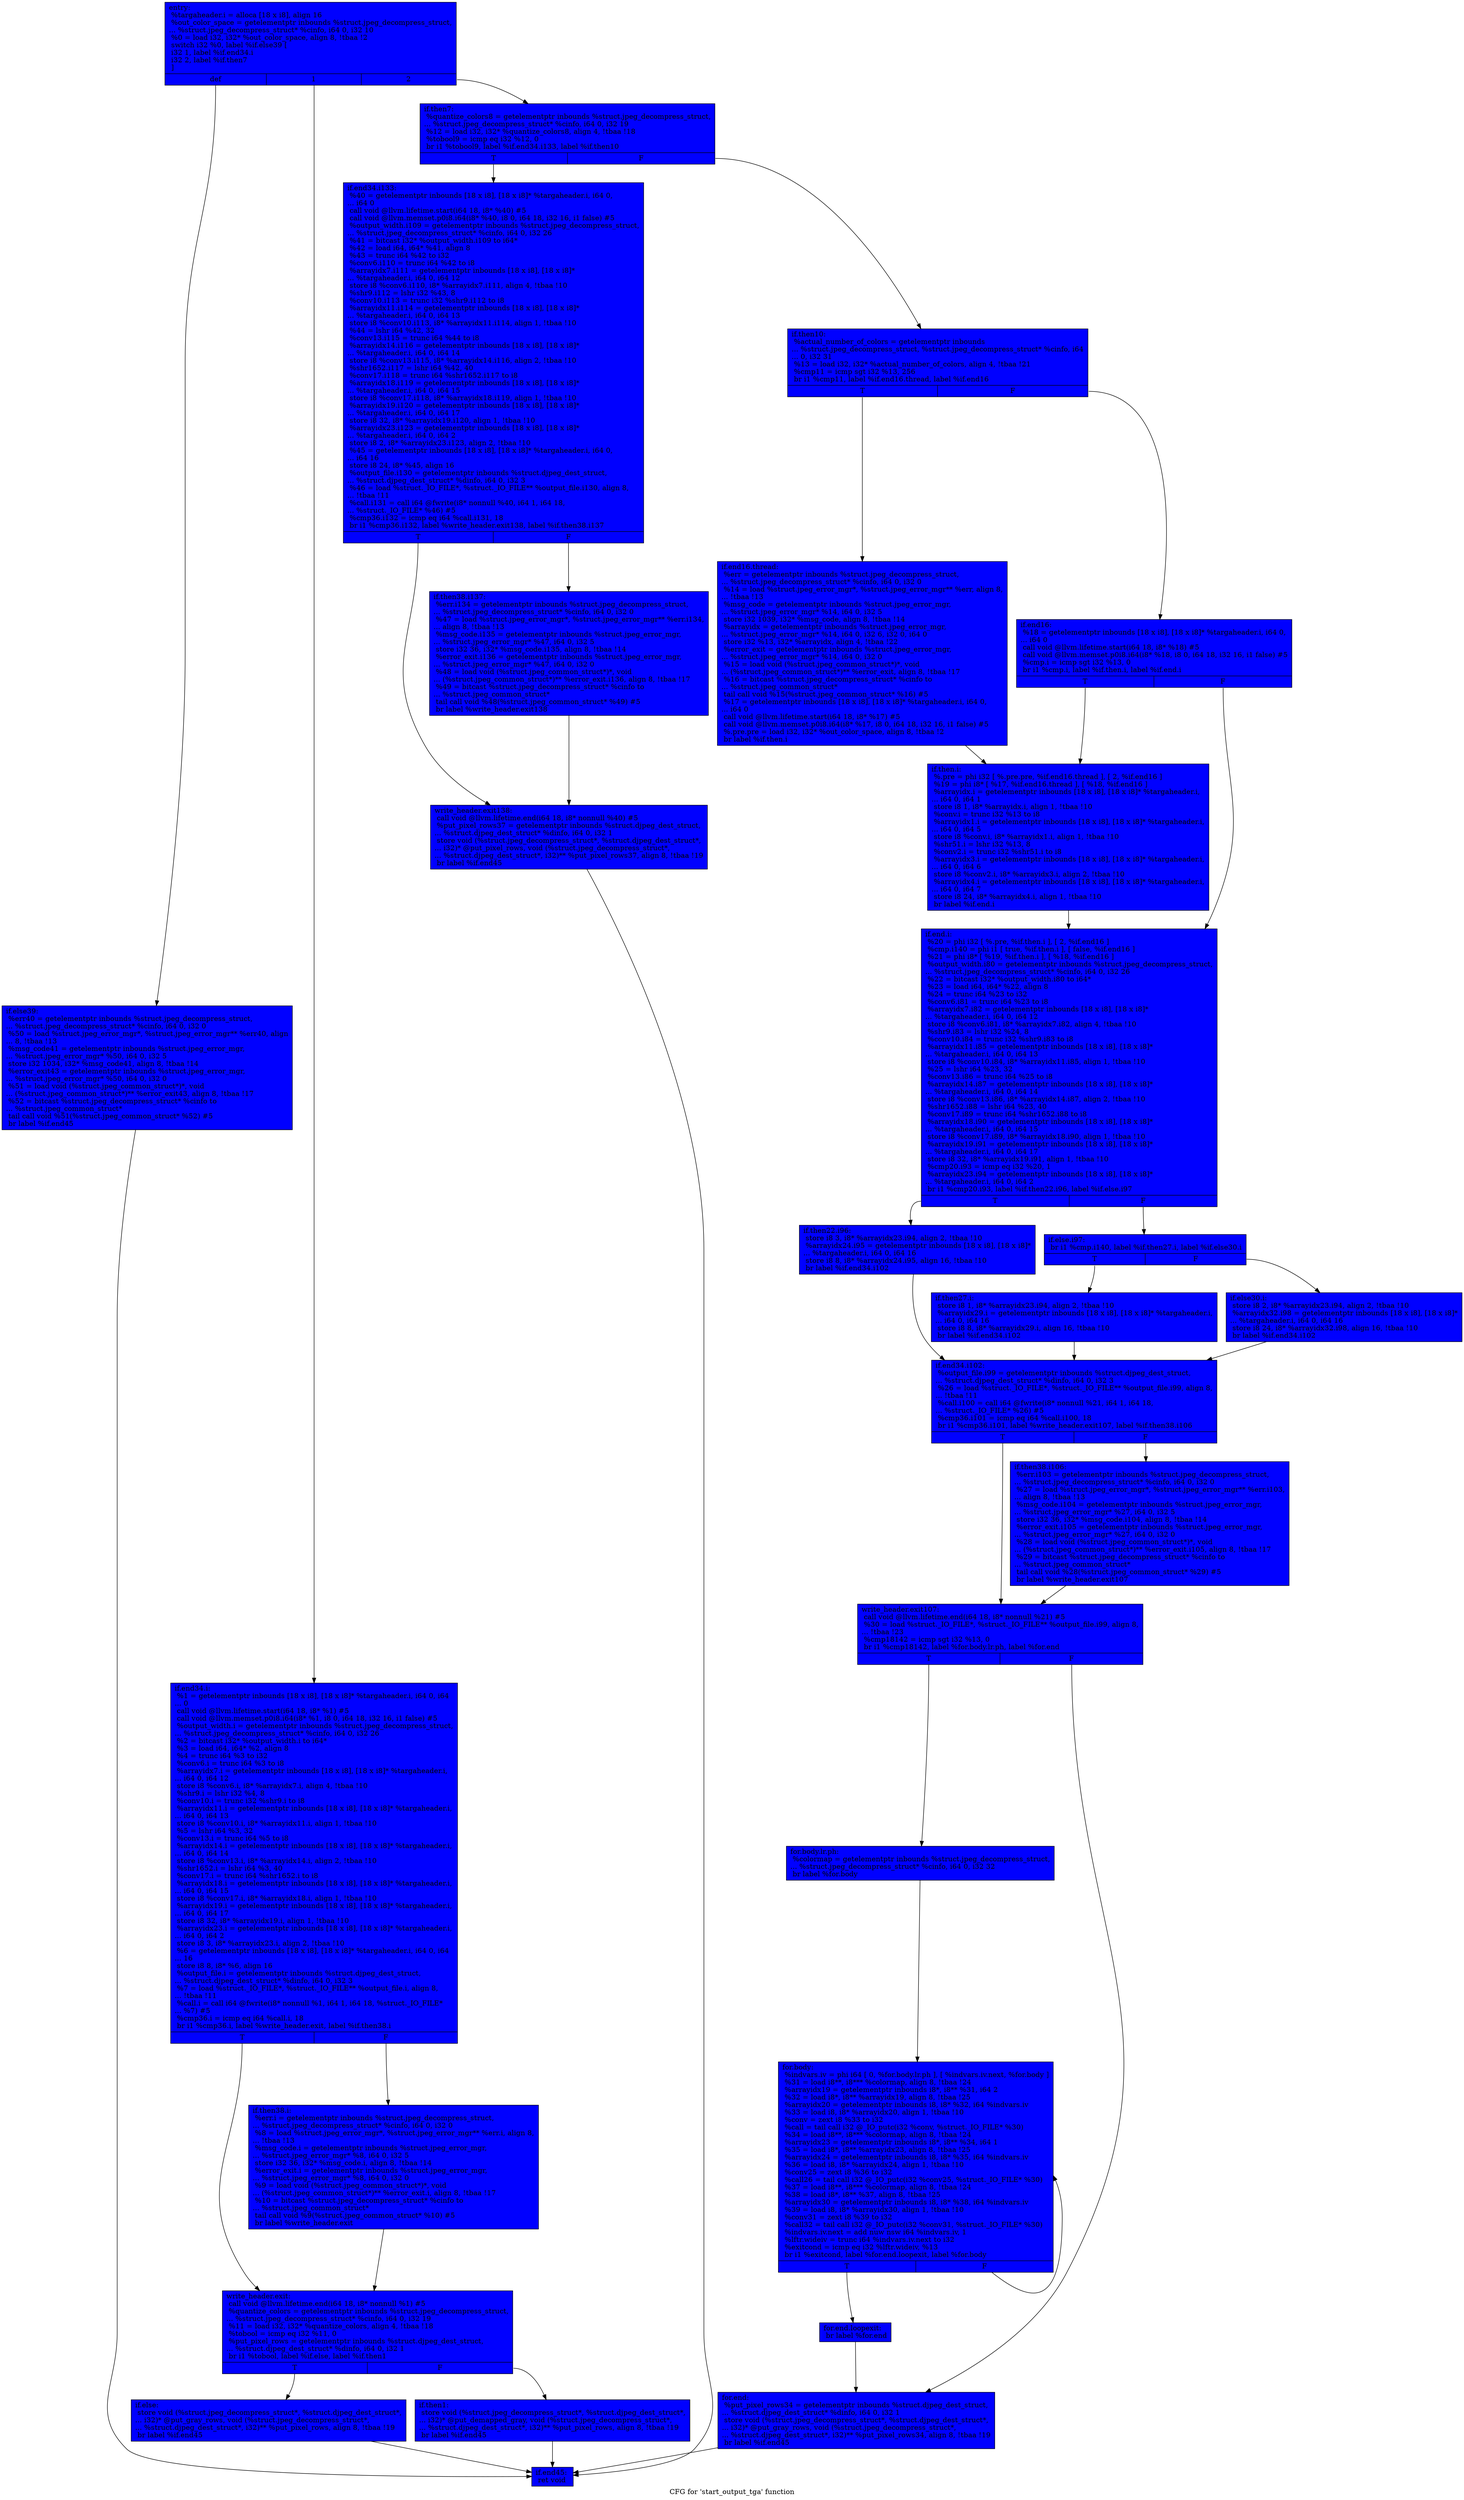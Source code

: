 digraph "CFG for 'start_output_tga' function" {
	label="CFG for 'start_output_tga' function";

	Node0x60085c0 [shape=record, style = filled, fillcolor = blue, label="{entry:\l  %targaheader.i = alloca [18 x i8], align 16\l  %out_color_space = getelementptr inbounds %struct.jpeg_decompress_struct,\l... %struct.jpeg_decompress_struct* %cinfo, i64 0, i32 10\l  %0 = load i32, i32* %out_color_space, align 8, !tbaa !2\l  switch i32 %0, label %if.else39 [\l    i32 1, label %if.end34.i\l    i32 2, label %if.then7\l  ]\l|{<s0>def|<s1>1|<s2>2}}"];
	Node0x60085c0:s0 -> Node0x6008890;
	Node0x60085c0:s1 -> Node0x6008970;
	Node0x60085c0:s2 -> Node0x6008a50;
	Node0x6008970 [shape=record, style = filled, fillcolor = blue, label="{if.end34.i:                                       \l  %1 = getelementptr inbounds [18 x i8], [18 x i8]* %targaheader.i, i64 0, i64\l... 0\l  call void @llvm.lifetime.start(i64 18, i8* %1) #5\l  call void @llvm.memset.p0i8.i64(i8* %1, i8 0, i64 18, i32 16, i1 false) #5\l  %output_width.i = getelementptr inbounds %struct.jpeg_decompress_struct,\l... %struct.jpeg_decompress_struct* %cinfo, i64 0, i32 26\l  %2 = bitcast i32* %output_width.i to i64*\l  %3 = load i64, i64* %2, align 8\l  %4 = trunc i64 %3 to i32\l  %conv6.i = trunc i64 %3 to i8\l  %arrayidx7.i = getelementptr inbounds [18 x i8], [18 x i8]* %targaheader.i,\l... i64 0, i64 12\l  store i8 %conv6.i, i8* %arrayidx7.i, align 4, !tbaa !10\l  %shr9.i = lshr i32 %4, 8\l  %conv10.i = trunc i32 %shr9.i to i8\l  %arrayidx11.i = getelementptr inbounds [18 x i8], [18 x i8]* %targaheader.i,\l... i64 0, i64 13\l  store i8 %conv10.i, i8* %arrayidx11.i, align 1, !tbaa !10\l  %5 = lshr i64 %3, 32\l  %conv13.i = trunc i64 %5 to i8\l  %arrayidx14.i = getelementptr inbounds [18 x i8], [18 x i8]* %targaheader.i,\l... i64 0, i64 14\l  store i8 %conv13.i, i8* %arrayidx14.i, align 2, !tbaa !10\l  %shr1652.i = lshr i64 %3, 40\l  %conv17.i = trunc i64 %shr1652.i to i8\l  %arrayidx18.i = getelementptr inbounds [18 x i8], [18 x i8]* %targaheader.i,\l... i64 0, i64 15\l  store i8 %conv17.i, i8* %arrayidx18.i, align 1, !tbaa !10\l  %arrayidx19.i = getelementptr inbounds [18 x i8], [18 x i8]* %targaheader.i,\l... i64 0, i64 17\l  store i8 32, i8* %arrayidx19.i, align 1, !tbaa !10\l  %arrayidx23.i = getelementptr inbounds [18 x i8], [18 x i8]* %targaheader.i,\l... i64 0, i64 2\l  store i8 3, i8* %arrayidx23.i, align 2, !tbaa !10\l  %6 = getelementptr inbounds [18 x i8], [18 x i8]* %targaheader.i, i64 0, i64\l... 16\l  store i8 8, i8* %6, align 16\l  %output_file.i = getelementptr inbounds %struct.djpeg_dest_struct,\l... %struct.djpeg_dest_struct* %dinfo, i64 0, i32 3\l  %7 = load %struct._IO_FILE*, %struct._IO_FILE** %output_file.i, align 8,\l... !tbaa !11\l  %call.i = call i64 @fwrite(i8* nonnull %1, i64 1, i64 18, %struct._IO_FILE*\l... %7) #5\l  %cmp36.i = icmp eq i64 %call.i, 18\l  br i1 %cmp36.i, label %write_header.exit, label %if.then38.i\l|{<s0>T|<s1>F}}"];
	Node0x6008970:s0 -> Node0x6002880;
	Node0x6008970:s1 -> Node0x6002980;
	Node0x6002980 [shape=record, style = filled, fillcolor = blue, label="{if.then38.i:                                      \l  %err.i = getelementptr inbounds %struct.jpeg_decompress_struct,\l... %struct.jpeg_decompress_struct* %cinfo, i64 0, i32 0\l  %8 = load %struct.jpeg_error_mgr*, %struct.jpeg_error_mgr** %err.i, align 8,\l... !tbaa !13\l  %msg_code.i = getelementptr inbounds %struct.jpeg_error_mgr,\l... %struct.jpeg_error_mgr* %8, i64 0, i32 5\l  store i32 36, i32* %msg_code.i, align 8, !tbaa !14\l  %error_exit.i = getelementptr inbounds %struct.jpeg_error_mgr,\l... %struct.jpeg_error_mgr* %8, i64 0, i32 0\l  %9 = load void (%struct.jpeg_common_struct*)*, void\l... (%struct.jpeg_common_struct*)** %error_exit.i, align 8, !tbaa !17\l  %10 = bitcast %struct.jpeg_decompress_struct* %cinfo to\l... %struct.jpeg_common_struct*\l  tail call void %9(%struct.jpeg_common_struct* %10) #5\l  br label %write_header.exit\l}"];
	Node0x6002980 -> Node0x6002880;
	Node0x6002880 [shape=record, style = filled, fillcolor = blue, label="{write_header.exit:                                \l  call void @llvm.lifetime.end(i64 18, i8* nonnull %1) #5\l  %quantize_colors = getelementptr inbounds %struct.jpeg_decompress_struct,\l... %struct.jpeg_decompress_struct* %cinfo, i64 0, i32 19\l  %11 = load i32, i32* %quantize_colors, align 4, !tbaa !18\l  %tobool = icmp eq i32 %11, 0\l  %put_pixel_rows = getelementptr inbounds %struct.djpeg_dest_struct,\l... %struct.djpeg_dest_struct* %dinfo, i64 0, i32 1\l  br i1 %tobool, label %if.else, label %if.then1\l|{<s0>T|<s1>F}}"];
	Node0x6002880:s0 -> Node0x600cab0;
	Node0x6002880:s1 -> Node0x600cb80;
	Node0x600cb80 [shape=record, style = filled, fillcolor = blue, label="{if.then1:                                         \l  store void (%struct.jpeg_decompress_struct*, %struct.djpeg_dest_struct*,\l... i32)* @put_demapped_gray, void (%struct.jpeg_decompress_struct*,\l... %struct.djpeg_dest_struct*, i32)** %put_pixel_rows, align 8, !tbaa !19\l  br label %if.end45\l}"];
	Node0x600cb80 -> Node0x600cfe0;
	Node0x600cab0 [shape=record, style = filled, fillcolor = blue, label="{if.else:                                          \l  store void (%struct.jpeg_decompress_struct*, %struct.djpeg_dest_struct*,\l... i32)* @put_gray_rows, void (%struct.jpeg_decompress_struct*,\l... %struct.djpeg_dest_struct*, i32)** %put_pixel_rows, align 8, !tbaa !19\l  br label %if.end45\l}"];
	Node0x600cab0 -> Node0x600cfe0;
	Node0x6008a50 [shape=record, style = filled, fillcolor = blue, label="{if.then7:                                         \l  %quantize_colors8 = getelementptr inbounds %struct.jpeg_decompress_struct,\l... %struct.jpeg_decompress_struct* %cinfo, i64 0, i32 19\l  %12 = load i32, i32* %quantize_colors8, align 4, !tbaa !18\l  %tobool9 = icmp eq i32 %12, 0\l  br i1 %tobool9, label %if.end34.i133, label %if.then10\l|{<s0>T|<s1>F}}"];
	Node0x6008a50:s0 -> Node0x600e050;
	Node0x6008a50:s1 -> Node0x600e130;
	Node0x600e130 [shape=record, style = filled, fillcolor = blue, label="{if.then10:                                        \l  %actual_number_of_colors = getelementptr inbounds\l... %struct.jpeg_decompress_struct, %struct.jpeg_decompress_struct* %cinfo, i64\l... 0, i32 31\l  %13 = load i32, i32* %actual_number_of_colors, align 4, !tbaa !21\l  %cmp11 = icmp sgt i32 %13, 256\l  br i1 %cmp11, label %if.end16.thread, label %if.end16\l|{<s0>T|<s1>F}}"];
	Node0x600e130:s0 -> Node0x600e5f0;
	Node0x600e130:s1 -> Node0x600e6a0;
	Node0x600e5f0 [shape=record, style = filled, fillcolor = blue, label="{if.end16.thread:                                  \l  %err = getelementptr inbounds %struct.jpeg_decompress_struct,\l... %struct.jpeg_decompress_struct* %cinfo, i64 0, i32 0\l  %14 = load %struct.jpeg_error_mgr*, %struct.jpeg_error_mgr** %err, align 8,\l... !tbaa !13\l  %msg_code = getelementptr inbounds %struct.jpeg_error_mgr,\l... %struct.jpeg_error_mgr* %14, i64 0, i32 5\l  store i32 1039, i32* %msg_code, align 8, !tbaa !14\l  %arrayidx = getelementptr inbounds %struct.jpeg_error_mgr,\l... %struct.jpeg_error_mgr* %14, i64 0, i32 6, i32 0, i64 0\l  store i32 %13, i32* %arrayidx, align 4, !tbaa !22\l  %error_exit = getelementptr inbounds %struct.jpeg_error_mgr,\l... %struct.jpeg_error_mgr* %14, i64 0, i32 0\l  %15 = load void (%struct.jpeg_common_struct*)*, void\l... (%struct.jpeg_common_struct*)** %error_exit, align 8, !tbaa !17\l  %16 = bitcast %struct.jpeg_decompress_struct* %cinfo to\l... %struct.jpeg_common_struct*\l  tail call void %15(%struct.jpeg_common_struct* %16) #5\l  %17 = getelementptr inbounds [18 x i8], [18 x i8]* %targaheader.i, i64 0,\l... i64 0\l  call void @llvm.lifetime.start(i64 18, i8* %17) #5\l  call void @llvm.memset.p0i8.i64(i8* %17, i8 0, i64 18, i32 16, i1 false) #5\l  %.pre.pre = load i32, i32* %out_color_space, align 8, !tbaa !2\l  br label %if.then.i\l}"];
	Node0x600e5f0 -> Node0x6010320;
	Node0x600e6a0 [shape=record, style = filled, fillcolor = blue, label="{if.end16:                                         \l  %18 = getelementptr inbounds [18 x i8], [18 x i8]* %targaheader.i, i64 0,\l... i64 0\l  call void @llvm.lifetime.start(i64 18, i8* %18) #5\l  call void @llvm.memset.p0i8.i64(i8* %18, i8 0, i64 18, i32 16, i1 false) #5\l  %cmp.i = icmp sgt i32 %13, 0\l  br i1 %cmp.i, label %if.then.i, label %if.end.i\l|{<s0>T|<s1>F}}"];
	Node0x600e6a0:s0 -> Node0x6010320;
	Node0x600e6a0:s1 -> Node0x6011490;
	Node0x6010320 [shape=record, style = filled, fillcolor = blue, label="{if.then.i:                                        \l  %.pre = phi i32 [ %.pre.pre, %if.end16.thread ], [ 2, %if.end16 ]\l  %19 = phi i8* [ %17, %if.end16.thread ], [ %18, %if.end16 ]\l  %arrayidx.i = getelementptr inbounds [18 x i8], [18 x i8]* %targaheader.i,\l... i64 0, i64 1\l  store i8 1, i8* %arrayidx.i, align 1, !tbaa !10\l  %conv.i = trunc i32 %13 to i8\l  %arrayidx1.i = getelementptr inbounds [18 x i8], [18 x i8]* %targaheader.i,\l... i64 0, i64 5\l  store i8 %conv.i, i8* %arrayidx1.i, align 1, !tbaa !10\l  %shr51.i = lshr i32 %13, 8\l  %conv2.i = trunc i32 %shr51.i to i8\l  %arrayidx3.i = getelementptr inbounds [18 x i8], [18 x i8]* %targaheader.i,\l... i64 0, i64 6\l  store i8 %conv2.i, i8* %arrayidx3.i, align 2, !tbaa !10\l  %arrayidx4.i = getelementptr inbounds [18 x i8], [18 x i8]* %targaheader.i,\l... i64 0, i64 7\l  store i8 24, i8* %arrayidx4.i, align 1, !tbaa !10\l  br label %if.end.i\l}"];
	Node0x6010320 -> Node0x6011490;
	Node0x6011490 [shape=record, style = filled, fillcolor = blue, label="{if.end.i:                                         \l  %20 = phi i32 [ %.pre, %if.then.i ], [ 2, %if.end16 ]\l  %cmp.i140 = phi i1 [ true, %if.then.i ], [ false, %if.end16 ]\l  %21 = phi i8* [ %19, %if.then.i ], [ %18, %if.end16 ]\l  %output_width.i80 = getelementptr inbounds %struct.jpeg_decompress_struct,\l... %struct.jpeg_decompress_struct* %cinfo, i64 0, i32 26\l  %22 = bitcast i32* %output_width.i80 to i64*\l  %23 = load i64, i64* %22, align 8\l  %24 = trunc i64 %23 to i32\l  %conv6.i81 = trunc i64 %23 to i8\l  %arrayidx7.i82 = getelementptr inbounds [18 x i8], [18 x i8]*\l... %targaheader.i, i64 0, i64 12\l  store i8 %conv6.i81, i8* %arrayidx7.i82, align 4, !tbaa !10\l  %shr9.i83 = lshr i32 %24, 8\l  %conv10.i84 = trunc i32 %shr9.i83 to i8\l  %arrayidx11.i85 = getelementptr inbounds [18 x i8], [18 x i8]*\l... %targaheader.i, i64 0, i64 13\l  store i8 %conv10.i84, i8* %arrayidx11.i85, align 1, !tbaa !10\l  %25 = lshr i64 %23, 32\l  %conv13.i86 = trunc i64 %25 to i8\l  %arrayidx14.i87 = getelementptr inbounds [18 x i8], [18 x i8]*\l... %targaheader.i, i64 0, i64 14\l  store i8 %conv13.i86, i8* %arrayidx14.i87, align 2, !tbaa !10\l  %shr1652.i88 = lshr i64 %23, 40\l  %conv17.i89 = trunc i64 %shr1652.i88 to i8\l  %arrayidx18.i90 = getelementptr inbounds [18 x i8], [18 x i8]*\l... %targaheader.i, i64 0, i64 15\l  store i8 %conv17.i89, i8* %arrayidx18.i90, align 1, !tbaa !10\l  %arrayidx19.i91 = getelementptr inbounds [18 x i8], [18 x i8]*\l... %targaheader.i, i64 0, i64 17\l  store i8 32, i8* %arrayidx19.i91, align 1, !tbaa !10\l  %cmp20.i93 = icmp eq i32 %20, 1\l  %arrayidx23.i94 = getelementptr inbounds [18 x i8], [18 x i8]*\l... %targaheader.i, i64 0, i64 2\l  br i1 %cmp20.i93, label %if.then22.i96, label %if.else.i97\l|{<s0>T|<s1>F}}"];
	Node0x6011490:s0 -> Node0x600b6e0;
	Node0x6011490:s1 -> Node0x600b7c0;
	Node0x600b6e0 [shape=record, style = filled, fillcolor = blue, label="{if.then22.i96:                                    \l  store i8 3, i8* %arrayidx23.i94, align 2, !tbaa !10\l  %arrayidx24.i95 = getelementptr inbounds [18 x i8], [18 x i8]*\l... %targaheader.i, i64 0, i64 16\l  store i8 8, i8* %arrayidx24.i95, align 16, !tbaa !10\l  br label %if.end34.i102\l}"];
	Node0x600b6e0 -> Node0x6013b10;
	Node0x600b7c0 [shape=record, style = filled, fillcolor = blue, label="{if.else.i97:                                      \l  br i1 %cmp.i140, label %if.then27.i, label %if.else30.i\l|{<s0>T|<s1>F}}"];
	Node0x600b7c0:s0 -> Node0x6013bf0;
	Node0x600b7c0:s1 -> Node0x6013c70;
	Node0x6013bf0 [shape=record, style = filled, fillcolor = blue, label="{if.then27.i:                                      \l  store i8 1, i8* %arrayidx23.i94, align 2, !tbaa !10\l  %arrayidx29.i = getelementptr inbounds [18 x i8], [18 x i8]* %targaheader.i,\l... i64 0, i64 16\l  store i8 8, i8* %arrayidx29.i, align 16, !tbaa !10\l  br label %if.end34.i102\l}"];
	Node0x6013bf0 -> Node0x6013b10;
	Node0x6013c70 [shape=record, style = filled, fillcolor = blue, label="{if.else30.i:                                      \l  store i8 2, i8* %arrayidx23.i94, align 2, !tbaa !10\l  %arrayidx32.i98 = getelementptr inbounds [18 x i8], [18 x i8]*\l... %targaheader.i, i64 0, i64 16\l  store i8 24, i8* %arrayidx32.i98, align 16, !tbaa !10\l  br label %if.end34.i102\l}"];
	Node0x6013c70 -> Node0x6013b10;
	Node0x6013b10 [shape=record, style = filled, fillcolor = blue, label="{if.end34.i102:                                    \l  %output_file.i99 = getelementptr inbounds %struct.djpeg_dest_struct,\l... %struct.djpeg_dest_struct* %dinfo, i64 0, i32 3\l  %26 = load %struct._IO_FILE*, %struct._IO_FILE** %output_file.i99, align 8,\l... !tbaa !11\l  %call.i100 = call i64 @fwrite(i8* nonnull %21, i64 1, i64 18,\l... %struct._IO_FILE* %26) #5\l  %cmp36.i101 = icmp eq i64 %call.i100, 18\l  br i1 %cmp36.i101, label %write_header.exit107, label %if.then38.i106\l|{<s0>T|<s1>F}}"];
	Node0x6013b10:s0 -> Node0x6003ef0;
	Node0x6013b10:s1 -> Node0x6003fd0;
	Node0x6003fd0 [shape=record, style = filled, fillcolor = blue, label="{if.then38.i106:                                   \l  %err.i103 = getelementptr inbounds %struct.jpeg_decompress_struct,\l... %struct.jpeg_decompress_struct* %cinfo, i64 0, i32 0\l  %27 = load %struct.jpeg_error_mgr*, %struct.jpeg_error_mgr** %err.i103,\l... align 8, !tbaa !13\l  %msg_code.i104 = getelementptr inbounds %struct.jpeg_error_mgr,\l... %struct.jpeg_error_mgr* %27, i64 0, i32 5\l  store i32 36, i32* %msg_code.i104, align 8, !tbaa !14\l  %error_exit.i105 = getelementptr inbounds %struct.jpeg_error_mgr,\l... %struct.jpeg_error_mgr* %27, i64 0, i32 0\l  %28 = load void (%struct.jpeg_common_struct*)*, void\l... (%struct.jpeg_common_struct*)** %error_exit.i105, align 8, !tbaa !17\l  %29 = bitcast %struct.jpeg_decompress_struct* %cinfo to\l... %struct.jpeg_common_struct*\l  tail call void %28(%struct.jpeg_common_struct* %29) #5\l  br label %write_header.exit107\l}"];
	Node0x6003fd0 -> Node0x6003ef0;
	Node0x6003ef0 [shape=record, style = filled, fillcolor = blue, label="{write_header.exit107:                             \l  call void @llvm.lifetime.end(i64 18, i8* nonnull %21) #5\l  %30 = load %struct._IO_FILE*, %struct._IO_FILE** %output_file.i99, align 8,\l... !tbaa !23\l  %cmp18142 = icmp sgt i32 %13, 0\l  br i1 %cmp18142, label %for.body.lr.ph, label %for.end\l|{<s0>T|<s1>F}}"];
	Node0x6003ef0:s0 -> Node0x6016560;
	Node0x6003ef0:s1 -> Node0x6016640;
	Node0x6016560 [shape=record, style = filled, fillcolor = blue, label="{for.body.lr.ph:                                   \l  %colormap = getelementptr inbounds %struct.jpeg_decompress_struct,\l... %struct.jpeg_decompress_struct* %cinfo, i64 0, i32 32\l  br label %for.body\l}"];
	Node0x6016560 -> Node0x6016860;
	Node0x6016860 [shape=record, style = filled, fillcolor = blue, label="{for.body:                                         \l  %indvars.iv = phi i64 [ 0, %for.body.lr.ph ], [ %indvars.iv.next, %for.body ]\l  %31 = load i8**, i8*** %colormap, align 8, !tbaa !24\l  %arrayidx19 = getelementptr inbounds i8*, i8** %31, i64 2\l  %32 = load i8*, i8** %arrayidx19, align 8, !tbaa !25\l  %arrayidx20 = getelementptr inbounds i8, i8* %32, i64 %indvars.iv\l  %33 = load i8, i8* %arrayidx20, align 1, !tbaa !10\l  %conv = zext i8 %33 to i32\l  %call = tail call i32 @_IO_putc(i32 %conv, %struct._IO_FILE* %30)\l  %34 = load i8**, i8*** %colormap, align 8, !tbaa !24\l  %arrayidx23 = getelementptr inbounds i8*, i8** %34, i64 1\l  %35 = load i8*, i8** %arrayidx23, align 8, !tbaa !25\l  %arrayidx24 = getelementptr inbounds i8, i8* %35, i64 %indvars.iv\l  %36 = load i8, i8* %arrayidx24, align 1, !tbaa !10\l  %conv25 = zext i8 %36 to i32\l  %call26 = tail call i32 @_IO_putc(i32 %conv25, %struct._IO_FILE* %30)\l  %37 = load i8**, i8*** %colormap, align 8, !tbaa !24\l  %38 = load i8*, i8** %37, align 8, !tbaa !25\l  %arrayidx30 = getelementptr inbounds i8, i8* %38, i64 %indvars.iv\l  %39 = load i8, i8* %arrayidx30, align 1, !tbaa !10\l  %conv31 = zext i8 %39 to i32\l  %call32 = tail call i32 @_IO_putc(i32 %conv31, %struct._IO_FILE* %30)\l  %indvars.iv.next = add nuw nsw i64 %indvars.iv, 1\l  %lftr.wideiv = trunc i64 %indvars.iv.next to i32\l  %exitcond = icmp eq i32 %lftr.wideiv, %13\l  br i1 %exitcond, label %for.end.loopexit, label %for.body\l|{<s0>T|<s1>F}}"];
	Node0x6016860:s0 -> Node0x6019330;
	Node0x6016860:s1 -> Node0x6016860;
	Node0x6019330 [shape=record, style = filled, fillcolor = blue, label="{for.end.loopexit:                                 \l  br label %for.end\l}"];
	Node0x6019330 -> Node0x6016640;
	Node0x6016640 [shape=record, style = filled, fillcolor = blue, label="{for.end:                                          \l  %put_pixel_rows34 = getelementptr inbounds %struct.djpeg_dest_struct,\l... %struct.djpeg_dest_struct* %dinfo, i64 0, i32 1\l  store void (%struct.jpeg_decompress_struct*, %struct.djpeg_dest_struct*,\l... i32)* @put_gray_rows, void (%struct.jpeg_decompress_struct*,\l... %struct.djpeg_dest_struct*, i32)** %put_pixel_rows34, align 8, !tbaa !19\l  br label %if.end45\l}"];
	Node0x6016640 -> Node0x600cfe0;
	Node0x600e050 [shape=record, style = filled, fillcolor = blue, label="{if.end34.i133:                                    \l  %40 = getelementptr inbounds [18 x i8], [18 x i8]* %targaheader.i, i64 0,\l... i64 0\l  call void @llvm.lifetime.start(i64 18, i8* %40) #5\l  call void @llvm.memset.p0i8.i64(i8* %40, i8 0, i64 18, i32 16, i1 false) #5\l  %output_width.i109 = getelementptr inbounds %struct.jpeg_decompress_struct,\l... %struct.jpeg_decompress_struct* %cinfo, i64 0, i32 26\l  %41 = bitcast i32* %output_width.i109 to i64*\l  %42 = load i64, i64* %41, align 8\l  %43 = trunc i64 %42 to i32\l  %conv6.i110 = trunc i64 %42 to i8\l  %arrayidx7.i111 = getelementptr inbounds [18 x i8], [18 x i8]*\l... %targaheader.i, i64 0, i64 12\l  store i8 %conv6.i110, i8* %arrayidx7.i111, align 4, !tbaa !10\l  %shr9.i112 = lshr i32 %43, 8\l  %conv10.i113 = trunc i32 %shr9.i112 to i8\l  %arrayidx11.i114 = getelementptr inbounds [18 x i8], [18 x i8]*\l... %targaheader.i, i64 0, i64 13\l  store i8 %conv10.i113, i8* %arrayidx11.i114, align 1, !tbaa !10\l  %44 = lshr i64 %42, 32\l  %conv13.i115 = trunc i64 %44 to i8\l  %arrayidx14.i116 = getelementptr inbounds [18 x i8], [18 x i8]*\l... %targaheader.i, i64 0, i64 14\l  store i8 %conv13.i115, i8* %arrayidx14.i116, align 2, !tbaa !10\l  %shr1652.i117 = lshr i64 %42, 40\l  %conv17.i118 = trunc i64 %shr1652.i117 to i8\l  %arrayidx18.i119 = getelementptr inbounds [18 x i8], [18 x i8]*\l... %targaheader.i, i64 0, i64 15\l  store i8 %conv17.i118, i8* %arrayidx18.i119, align 1, !tbaa !10\l  %arrayidx19.i120 = getelementptr inbounds [18 x i8], [18 x i8]*\l... %targaheader.i, i64 0, i64 17\l  store i8 32, i8* %arrayidx19.i120, align 1, !tbaa !10\l  %arrayidx23.i123 = getelementptr inbounds [18 x i8], [18 x i8]*\l... %targaheader.i, i64 0, i64 2\l  store i8 2, i8* %arrayidx23.i123, align 2, !tbaa !10\l  %45 = getelementptr inbounds [18 x i8], [18 x i8]* %targaheader.i, i64 0,\l... i64 16\l  store i8 24, i8* %45, align 16\l  %output_file.i130 = getelementptr inbounds %struct.djpeg_dest_struct,\l... %struct.djpeg_dest_struct* %dinfo, i64 0, i32 3\l  %46 = load %struct._IO_FILE*, %struct._IO_FILE** %output_file.i130, align 8,\l... !tbaa !11\l  %call.i131 = call i64 @fwrite(i8* nonnull %40, i64 1, i64 18,\l... %struct._IO_FILE* %46) #5\l  %cmp36.i132 = icmp eq i64 %call.i131, 18\l  br i1 %cmp36.i132, label %write_header.exit138, label %if.then38.i137\l|{<s0>T|<s1>F}}"];
	Node0x600e050:s0 -> Node0x601ab50;
	Node0x600e050:s1 -> Node0x601ac30;
	Node0x601ac30 [shape=record, style = filled, fillcolor = blue, label="{if.then38.i137:                                   \l  %err.i134 = getelementptr inbounds %struct.jpeg_decompress_struct,\l... %struct.jpeg_decompress_struct* %cinfo, i64 0, i32 0\l  %47 = load %struct.jpeg_error_mgr*, %struct.jpeg_error_mgr** %err.i134,\l... align 8, !tbaa !13\l  %msg_code.i135 = getelementptr inbounds %struct.jpeg_error_mgr,\l... %struct.jpeg_error_mgr* %47, i64 0, i32 5\l  store i32 36, i32* %msg_code.i135, align 8, !tbaa !14\l  %error_exit.i136 = getelementptr inbounds %struct.jpeg_error_mgr,\l... %struct.jpeg_error_mgr* %47, i64 0, i32 0\l  %48 = load void (%struct.jpeg_common_struct*)*, void\l... (%struct.jpeg_common_struct*)** %error_exit.i136, align 8, !tbaa !17\l  %49 = bitcast %struct.jpeg_decompress_struct* %cinfo to\l... %struct.jpeg_common_struct*\l  tail call void %48(%struct.jpeg_common_struct* %49) #5\l  br label %write_header.exit138\l}"];
	Node0x601ac30 -> Node0x601ab50;
	Node0x601ab50 [shape=record, style = filled, fillcolor = blue, label="{write_header.exit138:                             \l  call void @llvm.lifetime.end(i64 18, i8* nonnull %40) #5\l  %put_pixel_rows37 = getelementptr inbounds %struct.djpeg_dest_struct,\l... %struct.djpeg_dest_struct* %dinfo, i64 0, i32 1\l  store void (%struct.jpeg_decompress_struct*, %struct.djpeg_dest_struct*,\l... i32)* @put_pixel_rows, void (%struct.jpeg_decompress_struct*,\l... %struct.djpeg_dest_struct*, i32)** %put_pixel_rows37, align 8, !tbaa !19\l  br label %if.end45\l}"];
	Node0x601ab50 -> Node0x600cfe0;
	Node0x6008890 [shape=record, style = filled, fillcolor = blue, label="{if.else39:                                        \l  %err40 = getelementptr inbounds %struct.jpeg_decompress_struct,\l... %struct.jpeg_decompress_struct* %cinfo, i64 0, i32 0\l  %50 = load %struct.jpeg_error_mgr*, %struct.jpeg_error_mgr** %err40, align\l... 8, !tbaa !13\l  %msg_code41 = getelementptr inbounds %struct.jpeg_error_mgr,\l... %struct.jpeg_error_mgr* %50, i64 0, i32 5\l  store i32 1034, i32* %msg_code41, align 8, !tbaa !14\l  %error_exit43 = getelementptr inbounds %struct.jpeg_error_mgr,\l... %struct.jpeg_error_mgr* %50, i64 0, i32 0\l  %51 = load void (%struct.jpeg_common_struct*)*, void\l... (%struct.jpeg_common_struct*)** %error_exit43, align 8, !tbaa !17\l  %52 = bitcast %struct.jpeg_decompress_struct* %cinfo to\l... %struct.jpeg_common_struct*\l  tail call void %51(%struct.jpeg_common_struct* %52) #5\l  br label %if.end45\l}"];
	Node0x6008890 -> Node0x600cfe0;
	Node0x600cfe0 [shape=record, style = filled, fillcolor = blue, label="{if.end45:                                         \l  ret void\l}"];
}
